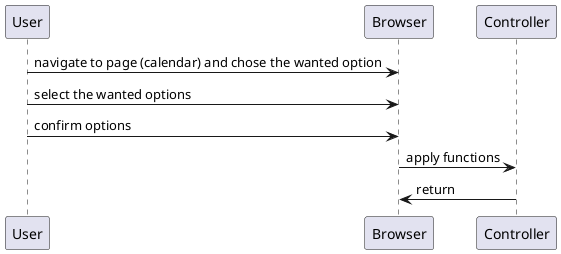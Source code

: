 /**
 * @startuml
 * User -> Browser : navigate to page (calendar) and chose the wanted option
 * User -> Browser : select the wanted options
 * User -> Browser : confirm options
 * Browser -> Controller : apply functions
 * Controller -> Browser : return
 *
 * @enduml
 */
